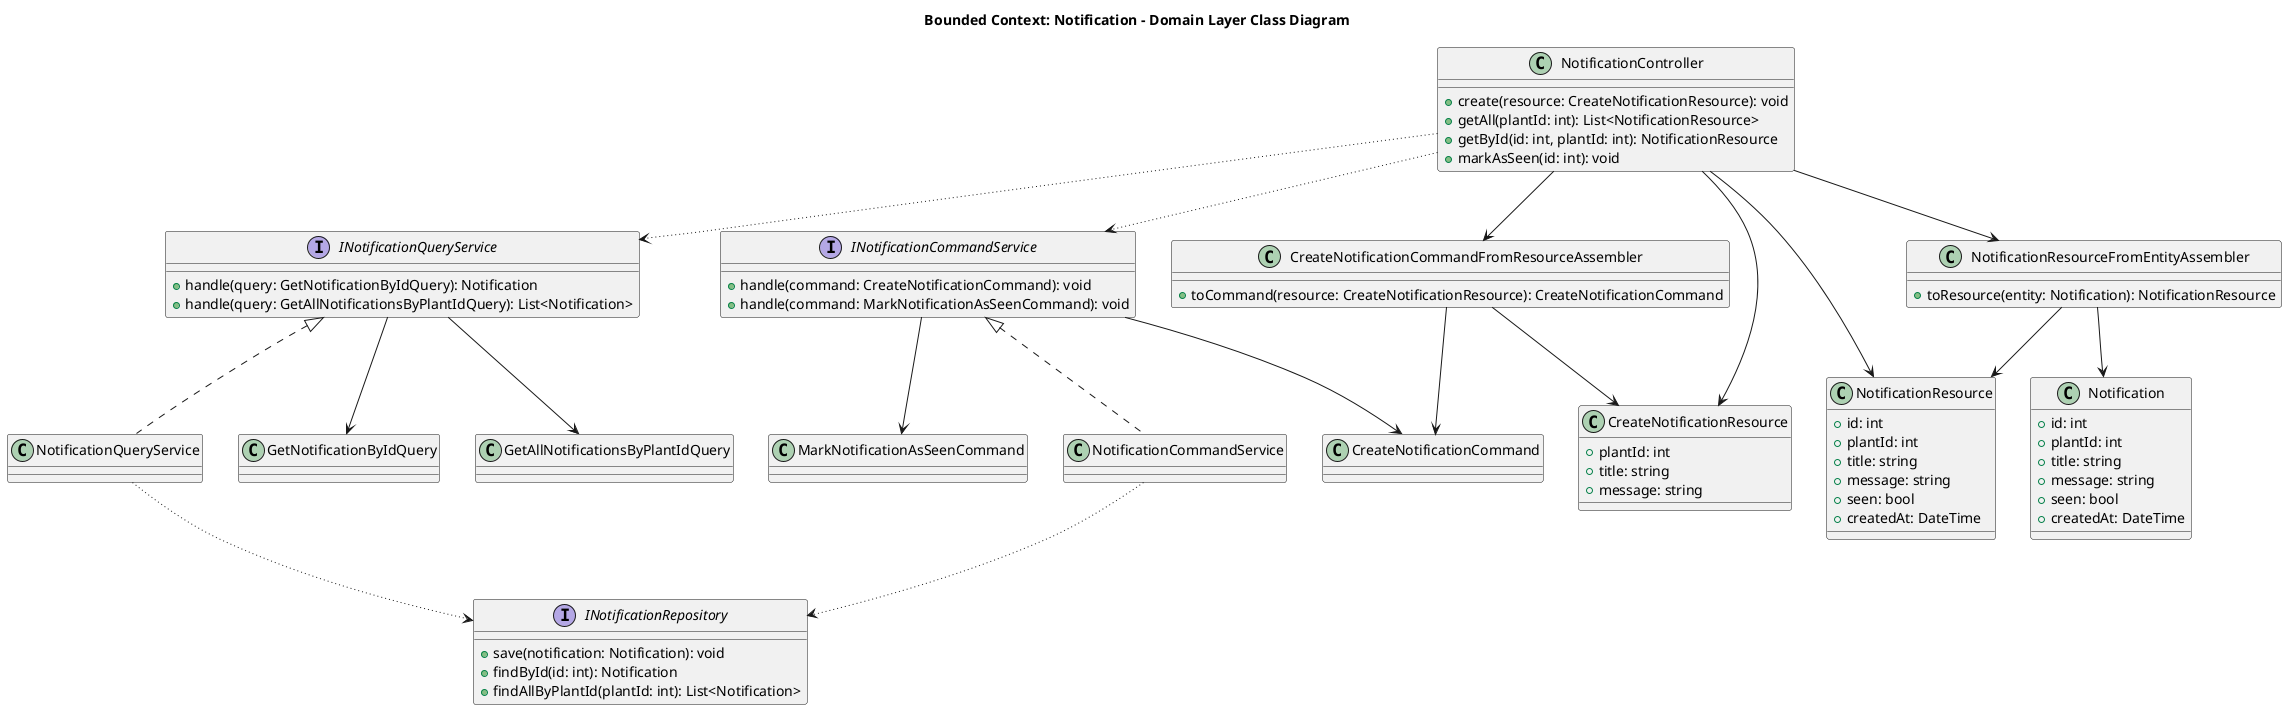 @startuml

title Bounded Context: Notification - Domain Layer Class Diagram

' ======= ENTIDADES / AGREGADOS =======
class Notification {
  +id: int
  +plantId: int
  +title: string
  +message: string
  +seen: bool
  +createdAt: DateTime
}

' ======= COMMANDS =======
class CreateNotificationCommand {}
class MarkNotificationAsSeenCommand {}

' ======= QUERIES =======
class GetNotificationByIdQuery {}
class GetAllNotificationsByPlantIdQuery {}

' ======= INTERFACES DE SERVICIOS =======
interface INotificationCommandService {
  +handle(command: CreateNotificationCommand): void
  +handle(command: MarkNotificationAsSeenCommand): void
}

interface INotificationQueryService {
  +handle(query: GetNotificationByIdQuery): Notification
  +handle(query: GetAllNotificationsByPlantIdQuery): List<Notification>
}

' ======= SERVICIOS CONCRETOS =======
class NotificationCommandService implements INotificationCommandService
class NotificationQueryService implements INotificationQueryService

' ======= REPOSITORIOS =======
interface INotificationRepository {
  +save(notification: Notification): void
  +findById(id: int): Notification
  +findAllByPlantId(plantId: int): List<Notification>
}

' ======= RESOURCES / DTOs =======
class CreateNotificationResource {
  +plantId: int
  +title: string
  +message: string
}

class NotificationResource {
  +id: int
  +plantId: int
  +title: string
  +message: string
  +seen: bool
  +createdAt: DateTime
}

' ======= ASSEMBLERS =======
class CreateNotificationCommandFromResourceAssembler {
  +toCommand(resource: CreateNotificationResource): CreateNotificationCommand
}

class NotificationResourceFromEntityAssembler {
  +toResource(entity: Notification): NotificationResource
}

' ======= CONTROLLER =======
class NotificationController {
  +create(resource: CreateNotificationResource): void
  +getAll(plantId: int): List<NotificationResource>
  +getById(id: int, plantId: int): NotificationResource
  +markAsSeen(id: int): void
}

' ======= RELACIONES =======
CreateNotificationCommandFromResourceAssembler --> CreateNotificationCommand
CreateNotificationCommandFromResourceAssembler --> CreateNotificationResource

NotificationResourceFromEntityAssembler --> Notification
NotificationResourceFromEntityAssembler --> NotificationResource

INotificationCommandService --> CreateNotificationCommand
INotificationCommandService --> MarkNotificationAsSeenCommand

INotificationQueryService --> GetNotificationByIdQuery
INotificationQueryService --> GetAllNotificationsByPlantIdQuery

NotificationCommandService -[dotted]-> INotificationRepository
NotificationQueryService -[dotted]-> INotificationRepository

NotificationController -[dotted]-> INotificationCommandService
NotificationController -[dotted]-> INotificationQueryService
NotificationController --> CreateNotificationResource
NotificationController --> NotificationResource
NotificationController --> CreateNotificationCommandFromResourceAssembler
NotificationController --> NotificationResourceFromEntityAssembler

@enduml
